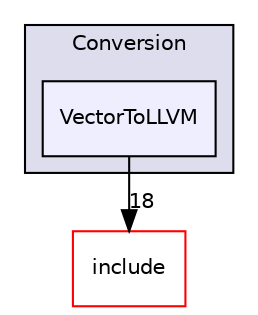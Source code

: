 digraph "lib/Conversion/VectorToLLVM" {
  bgcolor=transparent;
  compound=true
  node [ fontsize="10", fontname="Helvetica"];
  edge [ labelfontsize="10", labelfontname="Helvetica"];
  subgraph clusterdir_fb3681dc9150b247305e64d29dbc20b7 {
    graph [ bgcolor="#ddddee", pencolor="black", label="Conversion" fontname="Helvetica", fontsize="10", URL="dir_fb3681dc9150b247305e64d29dbc20b7.html"]
  dir_0327e39f94af92ed4c8afefc6efd66f4 [shape=box, label="VectorToLLVM", style="filled", fillcolor="#eeeeff", pencolor="black", URL="dir_0327e39f94af92ed4c8afefc6efd66f4.html"];
  }
  dir_d44c64559bbebec7f509842c48db8b23 [shape=box label="include" color="red" URL="dir_d44c64559bbebec7f509842c48db8b23.html"];
  dir_0327e39f94af92ed4c8afefc6efd66f4->dir_d44c64559bbebec7f509842c48db8b23 [headlabel="18", labeldistance=1.5 headhref="dir_000068_000000.html"];
}
